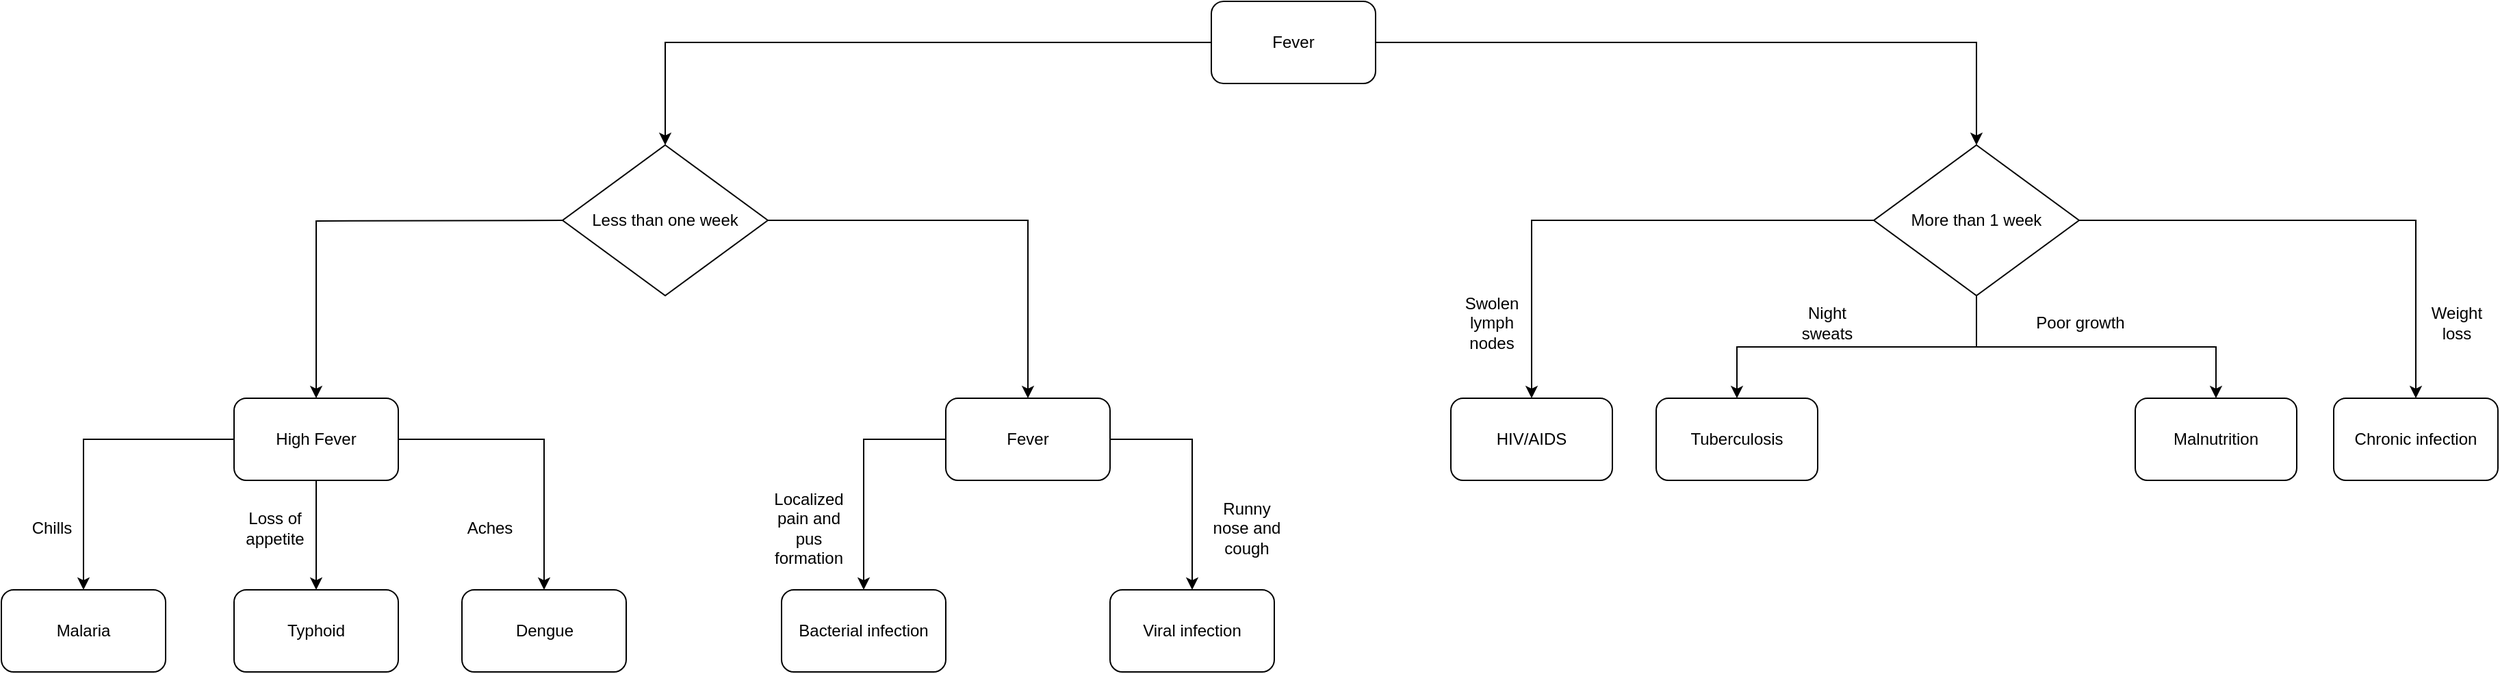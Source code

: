 <mxfile version="24.8.6" pages="2">
  <diagram id="C5RBs43oDa-KdzZeNtuy" name="Fever">
    <mxGraphModel dx="2986" dy="971" grid="1" gridSize="10" guides="1" tooltips="1" connect="1" arrows="1" fold="1" page="1" pageScale="1" pageWidth="1169" pageHeight="827" math="0" shadow="0">
      <root>
        <mxCell id="WIyWlLk6GJQsqaUBKTNV-0" />
        <mxCell id="WIyWlLk6GJQsqaUBKTNV-1" parent="WIyWlLk6GJQsqaUBKTNV-0" />
        <mxCell id="y3GGjWJshwR39_od9u1j-2" style="edgeStyle=orthogonalEdgeStyle;rounded=0;orthogonalLoop=1;jettySize=auto;html=1;" parent="WIyWlLk6GJQsqaUBKTNV-1" source="y3GGjWJshwR39_od9u1j-0" target="y3GGjWJshwR39_od9u1j-1" edge="1">
          <mxGeometry relative="1" as="geometry" />
        </mxCell>
        <mxCell id="y3GGjWJshwR39_od9u1j-5" style="edgeStyle=orthogonalEdgeStyle;rounded=0;orthogonalLoop=1;jettySize=auto;html=1;exitX=1;exitY=0.5;exitDx=0;exitDy=0;entryX=0.5;entryY=0;entryDx=0;entryDy=0;" parent="WIyWlLk6GJQsqaUBKTNV-1" source="y3GGjWJshwR39_od9u1j-0" target="y3GGjWJshwR39_od9u1j-3" edge="1">
          <mxGeometry relative="1" as="geometry">
            <Array as="points">
              <mxPoint x="1139" y="70" />
            </Array>
          </mxGeometry>
        </mxCell>
        <mxCell id="y3GGjWJshwR39_od9u1j-0" value="Fever" style="rounded=1;whiteSpace=wrap;html=1;" parent="WIyWlLk6GJQsqaUBKTNV-1" vertex="1">
          <mxGeometry x="580" y="40" width="120" height="60" as="geometry" />
        </mxCell>
        <mxCell id="y3GGjWJshwR39_od9u1j-9" style="edgeStyle=orthogonalEdgeStyle;rounded=0;orthogonalLoop=1;jettySize=auto;html=1;exitX=0.5;exitY=1;exitDx=0;exitDy=0;entryX=0.5;entryY=0;entryDx=0;entryDy=0;" parent="WIyWlLk6GJQsqaUBKTNV-1" target="y3GGjWJshwR39_od9u1j-6" edge="1">
          <mxGeometry relative="1" as="geometry">
            <mxPoint x="106.0" y="200" as="sourcePoint" />
            <mxPoint x="-289" y="280" as="targetPoint" />
          </mxGeometry>
        </mxCell>
        <mxCell id="y3GGjWJshwR39_od9u1j-11" style="edgeStyle=orthogonalEdgeStyle;rounded=0;orthogonalLoop=1;jettySize=auto;html=1;exitX=1;exitY=0.5;exitDx=0;exitDy=0;entryX=0.5;entryY=0;entryDx=0;entryDy=0;" parent="WIyWlLk6GJQsqaUBKTNV-1" source="y3GGjWJshwR39_od9u1j-1" target="y3GGjWJshwR39_od9u1j-7" edge="1">
          <mxGeometry relative="1" as="geometry" />
        </mxCell>
        <mxCell id="y3GGjWJshwR39_od9u1j-1" value="Less than one week" style="rhombus;whiteSpace=wrap;html=1;" parent="WIyWlLk6GJQsqaUBKTNV-1" vertex="1">
          <mxGeometry x="106" y="145" width="150" height="110" as="geometry" />
        </mxCell>
        <mxCell id="y3GGjWJshwR39_od9u1j-28" style="edgeStyle=orthogonalEdgeStyle;rounded=0;orthogonalLoop=1;jettySize=auto;html=1;exitX=0;exitY=0.5;exitDx=0;exitDy=0;entryX=0.5;entryY=0;entryDx=0;entryDy=0;" parent="WIyWlLk6GJQsqaUBKTNV-1" source="y3GGjWJshwR39_od9u1j-3" target="y3GGjWJshwR39_od9u1j-27" edge="1">
          <mxGeometry relative="1" as="geometry" />
        </mxCell>
        <mxCell id="y3GGjWJshwR39_od9u1j-31" style="edgeStyle=orthogonalEdgeStyle;rounded=0;orthogonalLoop=1;jettySize=auto;html=1;exitX=0.5;exitY=1;exitDx=0;exitDy=0;" parent="WIyWlLk6GJQsqaUBKTNV-1" source="y3GGjWJshwR39_od9u1j-3" target="y3GGjWJshwR39_od9u1j-30" edge="1">
          <mxGeometry relative="1" as="geometry" />
        </mxCell>
        <mxCell id="y3GGjWJshwR39_od9u1j-35" style="edgeStyle=orthogonalEdgeStyle;rounded=0;orthogonalLoop=1;jettySize=auto;html=1;exitX=0.5;exitY=1;exitDx=0;exitDy=0;entryX=0.5;entryY=0;entryDx=0;entryDy=0;" parent="WIyWlLk6GJQsqaUBKTNV-1" source="y3GGjWJshwR39_od9u1j-3" target="y3GGjWJshwR39_od9u1j-34" edge="1">
          <mxGeometry relative="1" as="geometry" />
        </mxCell>
        <mxCell id="y3GGjWJshwR39_od9u1j-38" style="edgeStyle=orthogonalEdgeStyle;rounded=0;orthogonalLoop=1;jettySize=auto;html=1;exitX=1;exitY=0.5;exitDx=0;exitDy=0;entryX=0.5;entryY=0;entryDx=0;entryDy=0;" parent="WIyWlLk6GJQsqaUBKTNV-1" source="y3GGjWJshwR39_od9u1j-3" target="y3GGjWJshwR39_od9u1j-37" edge="1">
          <mxGeometry relative="1" as="geometry" />
        </mxCell>
        <mxCell id="y3GGjWJshwR39_od9u1j-3" value="More than 1 week" style="rhombus;whiteSpace=wrap;html=1;" parent="WIyWlLk6GJQsqaUBKTNV-1" vertex="1">
          <mxGeometry x="1064" y="145" width="150" height="110" as="geometry" />
        </mxCell>
        <mxCell id="y3GGjWJshwR39_od9u1j-15" style="edgeStyle=orthogonalEdgeStyle;rounded=0;orthogonalLoop=1;jettySize=auto;html=1;exitX=0;exitY=0.5;exitDx=0;exitDy=0;entryX=0.5;entryY=0;entryDx=0;entryDy=0;" parent="WIyWlLk6GJQsqaUBKTNV-1" source="y3GGjWJshwR39_od9u1j-6" target="y3GGjWJshwR39_od9u1j-12" edge="1">
          <mxGeometry relative="1" as="geometry" />
        </mxCell>
        <mxCell id="y3GGjWJshwR39_od9u1j-16" style="edgeStyle=orthogonalEdgeStyle;rounded=0;orthogonalLoop=1;jettySize=auto;html=1;exitX=0.5;exitY=1;exitDx=0;exitDy=0;entryX=0.5;entryY=0;entryDx=0;entryDy=0;" parent="WIyWlLk6GJQsqaUBKTNV-1" source="y3GGjWJshwR39_od9u1j-6" target="y3GGjWJshwR39_od9u1j-13" edge="1">
          <mxGeometry relative="1" as="geometry" />
        </mxCell>
        <mxCell id="y3GGjWJshwR39_od9u1j-17" style="edgeStyle=orthogonalEdgeStyle;rounded=0;orthogonalLoop=1;jettySize=auto;html=1;exitX=1;exitY=0.5;exitDx=0;exitDy=0;entryX=0.5;entryY=0;entryDx=0;entryDy=0;" parent="WIyWlLk6GJQsqaUBKTNV-1" source="y3GGjWJshwR39_od9u1j-6" target="y3GGjWJshwR39_od9u1j-14" edge="1">
          <mxGeometry relative="1" as="geometry" />
        </mxCell>
        <mxCell id="y3GGjWJshwR39_od9u1j-6" value="High Fever" style="rounded=1;whiteSpace=wrap;html=1;" parent="WIyWlLk6GJQsqaUBKTNV-1" vertex="1">
          <mxGeometry x="-134" y="330" width="120" height="60" as="geometry" />
        </mxCell>
        <mxCell id="y3GGjWJshwR39_od9u1j-23" style="edgeStyle=orthogonalEdgeStyle;rounded=0;orthogonalLoop=1;jettySize=auto;html=1;exitX=1;exitY=0.5;exitDx=0;exitDy=0;entryX=0.5;entryY=0;entryDx=0;entryDy=0;" parent="WIyWlLk6GJQsqaUBKTNV-1" source="y3GGjWJshwR39_od9u1j-7" target="y3GGjWJshwR39_od9u1j-22" edge="1">
          <mxGeometry relative="1" as="geometry" />
        </mxCell>
        <mxCell id="y3GGjWJshwR39_od9u1j-24" style="edgeStyle=orthogonalEdgeStyle;rounded=0;orthogonalLoop=1;jettySize=auto;html=1;exitX=0;exitY=0.5;exitDx=0;exitDy=0;entryX=0.5;entryY=0;entryDx=0;entryDy=0;" parent="WIyWlLk6GJQsqaUBKTNV-1" source="y3GGjWJshwR39_od9u1j-7" target="y3GGjWJshwR39_od9u1j-21" edge="1">
          <mxGeometry relative="1" as="geometry" />
        </mxCell>
        <mxCell id="y3GGjWJshwR39_od9u1j-7" value="Fever" style="rounded=1;whiteSpace=wrap;html=1;" parent="WIyWlLk6GJQsqaUBKTNV-1" vertex="1">
          <mxGeometry x="386" y="330" width="120" height="60" as="geometry" />
        </mxCell>
        <mxCell id="y3GGjWJshwR39_od9u1j-12" value="Malaria" style="rounded=1;whiteSpace=wrap;html=1;" parent="WIyWlLk6GJQsqaUBKTNV-1" vertex="1">
          <mxGeometry x="-304" y="470" width="120" height="60" as="geometry" />
        </mxCell>
        <mxCell id="y3GGjWJshwR39_od9u1j-13" value="Typhoid" style="rounded=1;whiteSpace=wrap;html=1;" parent="WIyWlLk6GJQsqaUBKTNV-1" vertex="1">
          <mxGeometry x="-134" y="470" width="120" height="60" as="geometry" />
        </mxCell>
        <mxCell id="y3GGjWJshwR39_od9u1j-14" value="Dengue" style="rounded=1;whiteSpace=wrap;html=1;" parent="WIyWlLk6GJQsqaUBKTNV-1" vertex="1">
          <mxGeometry x="32.5" y="470" width="120" height="60" as="geometry" />
        </mxCell>
        <mxCell id="y3GGjWJshwR39_od9u1j-18" value="Chills" style="text;html=1;align=center;verticalAlign=middle;whiteSpace=wrap;rounded=0;" parent="WIyWlLk6GJQsqaUBKTNV-1" vertex="1">
          <mxGeometry x="-297" y="410" width="60" height="30" as="geometry" />
        </mxCell>
        <mxCell id="y3GGjWJshwR39_od9u1j-19" value="Loss of appetite" style="text;html=1;align=center;verticalAlign=middle;whiteSpace=wrap;rounded=0;" parent="WIyWlLk6GJQsqaUBKTNV-1" vertex="1">
          <mxGeometry x="-134" y="410" width="60" height="30" as="geometry" />
        </mxCell>
        <mxCell id="y3GGjWJshwR39_od9u1j-20" value="Aches" style="text;html=1;align=center;verticalAlign=middle;whiteSpace=wrap;rounded=0;" parent="WIyWlLk6GJQsqaUBKTNV-1" vertex="1">
          <mxGeometry x="23" y="410" width="60" height="30" as="geometry" />
        </mxCell>
        <mxCell id="y3GGjWJshwR39_od9u1j-21" value="Bacterial infection" style="rounded=1;whiteSpace=wrap;html=1;" parent="WIyWlLk6GJQsqaUBKTNV-1" vertex="1">
          <mxGeometry x="266" y="470" width="120" height="60" as="geometry" />
        </mxCell>
        <mxCell id="y3GGjWJshwR39_od9u1j-22" value="Viral infection" style="rounded=1;whiteSpace=wrap;html=1;" parent="WIyWlLk6GJQsqaUBKTNV-1" vertex="1">
          <mxGeometry x="506" y="470" width="120" height="60" as="geometry" />
        </mxCell>
        <mxCell id="y3GGjWJshwR39_od9u1j-25" value="Localized pain and pus formation" style="text;html=1;align=center;verticalAlign=middle;whiteSpace=wrap;rounded=0;" parent="WIyWlLk6GJQsqaUBKTNV-1" vertex="1">
          <mxGeometry x="256" y="410" width="60" height="30" as="geometry" />
        </mxCell>
        <mxCell id="y3GGjWJshwR39_od9u1j-26" value="Runny nose and cough" style="text;html=1;align=center;verticalAlign=middle;whiteSpace=wrap;rounded=0;" parent="WIyWlLk6GJQsqaUBKTNV-1" vertex="1">
          <mxGeometry x="576" y="410" width="60" height="30" as="geometry" />
        </mxCell>
        <mxCell id="y3GGjWJshwR39_od9u1j-27" value="HIV/AIDS" style="rounded=1;whiteSpace=wrap;html=1;" parent="WIyWlLk6GJQsqaUBKTNV-1" vertex="1">
          <mxGeometry x="755" y="330" width="118" height="60" as="geometry" />
        </mxCell>
        <mxCell id="y3GGjWJshwR39_od9u1j-29" value="Swolen lymph nodes" style="text;html=1;align=center;verticalAlign=middle;whiteSpace=wrap;rounded=0;" parent="WIyWlLk6GJQsqaUBKTNV-1" vertex="1">
          <mxGeometry x="755" y="260" width="60" height="30" as="geometry" />
        </mxCell>
        <mxCell id="y3GGjWJshwR39_od9u1j-30" value="Tuberculosis" style="rounded=1;whiteSpace=wrap;html=1;" parent="WIyWlLk6GJQsqaUBKTNV-1" vertex="1">
          <mxGeometry x="905" y="330" width="118" height="60" as="geometry" />
        </mxCell>
        <mxCell id="y3GGjWJshwR39_od9u1j-32" value="Night sweats" style="text;html=1;align=center;verticalAlign=middle;whiteSpace=wrap;rounded=0;" parent="WIyWlLk6GJQsqaUBKTNV-1" vertex="1">
          <mxGeometry x="1000" y="260" width="60" height="30" as="geometry" />
        </mxCell>
        <mxCell id="y3GGjWJshwR39_od9u1j-34" value="Malnutrition" style="rounded=1;whiteSpace=wrap;html=1;" parent="WIyWlLk6GJQsqaUBKTNV-1" vertex="1">
          <mxGeometry x="1255" y="330" width="118" height="60" as="geometry" />
        </mxCell>
        <mxCell id="y3GGjWJshwR39_od9u1j-36" value="Poor growth" style="text;html=1;align=center;verticalAlign=middle;whiteSpace=wrap;rounded=0;" parent="WIyWlLk6GJQsqaUBKTNV-1" vertex="1">
          <mxGeometry x="1160" y="260" width="110" height="30" as="geometry" />
        </mxCell>
        <mxCell id="y3GGjWJshwR39_od9u1j-37" value="Chronic infection" style="rounded=1;whiteSpace=wrap;html=1;" parent="WIyWlLk6GJQsqaUBKTNV-1" vertex="1">
          <mxGeometry x="1400" y="330" width="120" height="60" as="geometry" />
        </mxCell>
        <mxCell id="y3GGjWJshwR39_od9u1j-39" value="Weight loss" style="text;html=1;align=center;verticalAlign=middle;whiteSpace=wrap;rounded=0;" parent="WIyWlLk6GJQsqaUBKTNV-1" vertex="1">
          <mxGeometry x="1460" y="260" width="60" height="30" as="geometry" />
        </mxCell>
      </root>
    </mxGraphModel>
  </diagram>
  <diagram id="Le9opOdoyHRmmVnkSs3R" name="Respiratory">
    <mxGraphModel dx="971" dy="514" grid="1" gridSize="10" guides="1" tooltips="1" connect="1" arrows="1" fold="1" page="1" pageScale="1" pageWidth="1169" pageHeight="827" math="0" shadow="0">
      <root>
        <mxCell id="0" />
        <mxCell id="1" parent="0" />
        <mxCell id="LojW-wUA0k2RIO8treUr-4" style="edgeStyle=orthogonalEdgeStyle;rounded=0;orthogonalLoop=1;jettySize=auto;html=1;exitX=1;exitY=0.5;exitDx=0;exitDy=0;entryX=0.5;entryY=0;entryDx=0;entryDy=0;" parent="1" source="LojW-wUA0k2RIO8treUr-1" target="LojW-wUA0k2RIO8treUr-3" edge="1">
          <mxGeometry relative="1" as="geometry" />
        </mxCell>
        <mxCell id="LojW-wUA0k2RIO8treUr-5" style="edgeStyle=orthogonalEdgeStyle;rounded=0;orthogonalLoop=1;jettySize=auto;html=1;exitX=0;exitY=0.5;exitDx=0;exitDy=0;entryX=0.5;entryY=0;entryDx=0;entryDy=0;" parent="1" source="LojW-wUA0k2RIO8treUr-1" target="LojW-wUA0k2RIO8treUr-2" edge="1">
          <mxGeometry relative="1" as="geometry" />
        </mxCell>
        <mxCell id="LojW-wUA0k2RIO8treUr-1" value="Cough" style="rounded=1;whiteSpace=wrap;html=1;" parent="1" vertex="1">
          <mxGeometry x="210" y="30" width="120" height="60" as="geometry" />
        </mxCell>
        <mxCell id="LojW-wUA0k2RIO8treUr-12" style="edgeStyle=orthogonalEdgeStyle;rounded=0;orthogonalLoop=1;jettySize=auto;html=1;exitX=0.5;exitY=1;exitDx=0;exitDy=0;entryX=0.5;entryY=0;entryDx=0;entryDy=0;" parent="1" source="LojW-wUA0k2RIO8treUr-2" target="LojW-wUA0k2RIO8treUr-7" edge="1">
          <mxGeometry relative="1" as="geometry" />
        </mxCell>
        <mxCell id="LojW-wUA0k2RIO8treUr-2" value="Productive cough" style="rounded=1;whiteSpace=wrap;html=1;" parent="1" vertex="1">
          <mxGeometry y="140" width="120" height="60" as="geometry" />
        </mxCell>
        <mxCell id="LojW-wUA0k2RIO8treUr-14" style="edgeStyle=orthogonalEdgeStyle;rounded=0;orthogonalLoop=1;jettySize=auto;html=1;exitX=0;exitY=0.5;exitDx=0;exitDy=0;entryX=0.5;entryY=0;entryDx=0;entryDy=0;" parent="1" source="LojW-wUA0k2RIO8treUr-3" target="LojW-wUA0k2RIO8treUr-13" edge="1">
          <mxGeometry relative="1" as="geometry" />
        </mxCell>
        <mxCell id="LojW-wUA0k2RIO8treUr-17" style="edgeStyle=orthogonalEdgeStyle;rounded=0;orthogonalLoop=1;jettySize=auto;html=1;exitX=1;exitY=0.5;exitDx=0;exitDy=0;entryX=0.5;entryY=0;entryDx=0;entryDy=0;" parent="1" source="LojW-wUA0k2RIO8treUr-3" target="LojW-wUA0k2RIO8treUr-16" edge="1">
          <mxGeometry relative="1" as="geometry" />
        </mxCell>
        <mxCell id="LojW-wUA0k2RIO8treUr-3" value="Dry cough" style="rounded=1;whiteSpace=wrap;html=1;" parent="1" vertex="1">
          <mxGeometry x="440" y="140" width="120" height="60" as="geometry" />
        </mxCell>
        <mxCell id="LojW-wUA0k2RIO8treUr-7" value="Pneumonia" style="rounded=1;whiteSpace=wrap;html=1;" parent="1" vertex="1">
          <mxGeometry y="240" width="120" height="60" as="geometry" />
        </mxCell>
        <mxCell id="LojW-wUA0k2RIO8treUr-11" value="Chest pain" style="text;html=1;align=center;verticalAlign=middle;whiteSpace=wrap;rounded=0;" parent="1" vertex="1">
          <mxGeometry x="66" y="203" width="60" height="30" as="geometry" />
        </mxCell>
        <mxCell id="LojW-wUA0k2RIO8treUr-13" value="Asthma" style="rounded=1;whiteSpace=wrap;html=1;" parent="1" vertex="1">
          <mxGeometry x="320" y="240" width="120" height="60" as="geometry" />
        </mxCell>
        <mxCell id="LojW-wUA0k2RIO8treUr-15" value="Chest tightness" style="text;html=1;align=center;verticalAlign=middle;whiteSpace=wrap;rounded=0;" parent="1" vertex="1">
          <mxGeometry x="310" y="190" width="60" height="30" as="geometry" />
        </mxCell>
        <mxCell id="LojW-wUA0k2RIO8treUr-16" value="Bronchitis" style="rounded=1;whiteSpace=wrap;html=1;" parent="1" vertex="1">
          <mxGeometry x="560" y="240" width="120" height="60" as="geometry" />
        </mxCell>
        <mxCell id="LojW-wUA0k2RIO8treUr-18" value="Shortness of breath" style="text;html=1;align=center;verticalAlign=middle;whiteSpace=wrap;rounded=0;" parent="1" vertex="1">
          <mxGeometry x="628" y="190" width="60" height="30" as="geometry" />
        </mxCell>
        <mxCell id="LojW-wUA0k2RIO8treUr-21" style="edgeStyle=orthogonalEdgeStyle;rounded=0;orthogonalLoop=1;jettySize=auto;html=1;exitX=0.5;exitY=1;exitDx=0;exitDy=0;entryX=0.5;entryY=0;entryDx=0;entryDy=0;" parent="1" source="LojW-wUA0k2RIO8treUr-19" target="LojW-wUA0k2RIO8treUr-20" edge="1">
          <mxGeometry relative="1" as="geometry" />
        </mxCell>
        <mxCell id="LojW-wUA0k2RIO8treUr-19" value="Shortness of breath" style="rounded=1;whiteSpace=wrap;html=1;" parent="1" vertex="1">
          <mxGeometry x="20" y="350" width="120" height="60" as="geometry" />
        </mxCell>
        <mxCell id="LojW-wUA0k2RIO8treUr-20" value="Heart faliure" style="rounded=1;whiteSpace=wrap;html=1;direction=east;" parent="1" vertex="1">
          <mxGeometry x="20" y="460" width="120" height="60" as="geometry" />
        </mxCell>
        <mxCell id="LojW-wUA0k2RIO8treUr-22" value="Swelling in legs, ankles, feet." style="text;html=1;align=center;verticalAlign=middle;whiteSpace=wrap;rounded=0;" parent="1" vertex="1">
          <mxGeometry x="90" y="420" width="90" height="30" as="geometry" />
        </mxCell>
        <mxCell id="LojW-wUA0k2RIO8treUr-25" style="edgeStyle=orthogonalEdgeStyle;rounded=0;orthogonalLoop=1;jettySize=auto;html=1;exitX=0.5;exitY=1;exitDx=0;exitDy=0;" parent="1" source="LojW-wUA0k2RIO8treUr-23" target="LojW-wUA0k2RIO8treUr-24" edge="1">
          <mxGeometry relative="1" as="geometry" />
        </mxCell>
        <mxCell id="LojW-wUA0k2RIO8treUr-23" value="Chest pain" style="rounded=1;whiteSpace=wrap;html=1;" parent="1" vertex="1">
          <mxGeometry x="240" y="350" width="120" height="60" as="geometry" />
        </mxCell>
        <mxCell id="LojW-wUA0k2RIO8treUr-24" value="Heart attack" style="rounded=1;whiteSpace=wrap;html=1;" parent="1" vertex="1">
          <mxGeometry x="240" y="460" width="120" height="60" as="geometry" />
        </mxCell>
        <mxCell id="LojW-wUA0k2RIO8treUr-26" value="Nausea" style="text;html=1;align=center;verticalAlign=middle;whiteSpace=wrap;rounded=0;" parent="1" vertex="1">
          <mxGeometry x="310" y="420" width="60" height="30" as="geometry" />
        </mxCell>
      </root>
    </mxGraphModel>
  </diagram>
</mxfile>

